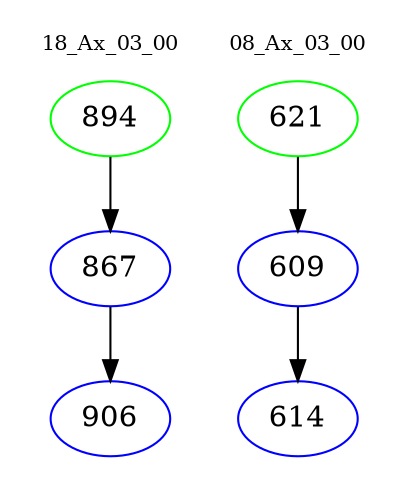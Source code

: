 digraph{
subgraph cluster_0 {
color = white
label = "18_Ax_03_00";
fontsize=10;
T0_894 [label="894", color="green"]
T0_894 -> T0_867 [color="black"]
T0_867 [label="867", color="blue"]
T0_867 -> T0_906 [color="black"]
T0_906 [label="906", color="blue"]
}
subgraph cluster_1 {
color = white
label = "08_Ax_03_00";
fontsize=10;
T1_621 [label="621", color="green"]
T1_621 -> T1_609 [color="black"]
T1_609 [label="609", color="blue"]
T1_609 -> T1_614 [color="black"]
T1_614 [label="614", color="blue"]
}
}
